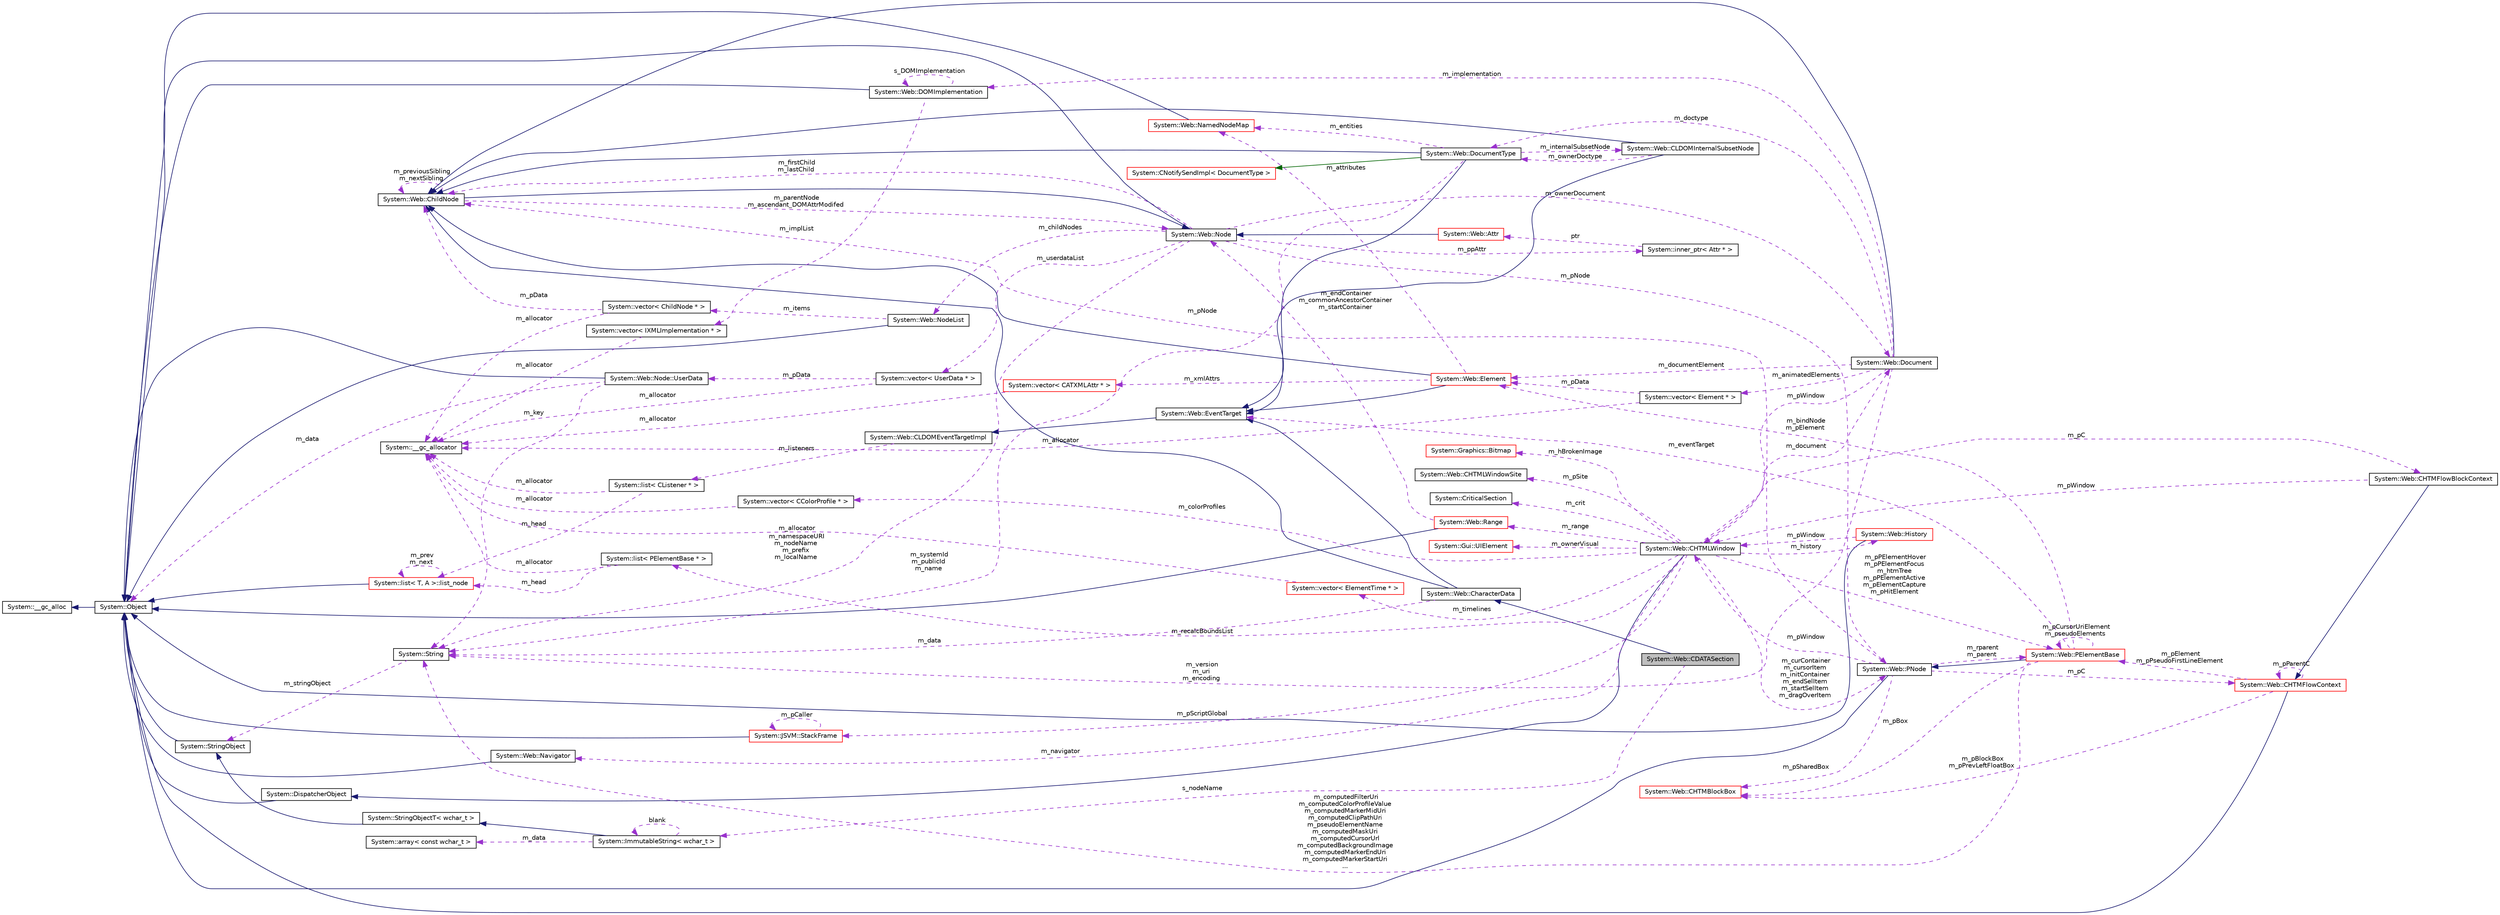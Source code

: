 digraph G
{
  edge [fontname="Helvetica",fontsize="10",labelfontname="Helvetica",labelfontsize="10"];
  node [fontname="Helvetica",fontsize="10",shape=record];
  rankdir="LR";
  Node1 [label="System::Web::CDATASection",height=0.2,width=0.4,color="black", fillcolor="grey75", style="filled" fontcolor="black"];
  Node2 -> Node1 [dir="back",color="midnightblue",fontsize="10",style="solid",fontname="Helvetica"];
  Node2 [label="System::Web::CharacterData",height=0.2,width=0.4,color="black", fillcolor="white", style="filled",URL="$class_system_1_1_web_1_1_character_data.html"];
  Node3 -> Node2 [dir="back",color="midnightblue",fontsize="10",style="solid",fontname="Helvetica"];
  Node3 [label="System::Web::ChildNode",height=0.2,width=0.4,color="black", fillcolor="white", style="filled",URL="$class_system_1_1_web_1_1_child_node.html"];
  Node4 -> Node3 [dir="back",color="midnightblue",fontsize="10",style="solid",fontname="Helvetica"];
  Node4 [label="System::Web::Node",height=0.2,width=0.4,color="black", fillcolor="white", style="filled",URL="$class_system_1_1_web_1_1_node.html"];
  Node5 -> Node4 [dir="back",color="midnightblue",fontsize="10",style="solid",fontname="Helvetica"];
  Node5 [label="System::Object",height=0.2,width=0.4,color="black", fillcolor="white", style="filled",URL="$class_system_1_1_object.html"];
  Node6 -> Node5 [dir="back",color="midnightblue",fontsize="10",style="solid",fontname="Helvetica"];
  Node6 [label="System::__gc_alloc",height=0.2,width=0.4,color="black", fillcolor="white", style="filled",URL="$class_system_1_1____gc__alloc.html"];
  Node7 -> Node4 [dir="back",color="darkorchid3",fontsize="10",style="dashed",label=" m_childNodes" ,fontname="Helvetica"];
  Node7 [label="System::Web::NodeList",height=0.2,width=0.4,color="black", fillcolor="white", style="filled",URL="$class_system_1_1_web_1_1_node_list.html"];
  Node5 -> Node7 [dir="back",color="midnightblue",fontsize="10",style="solid",fontname="Helvetica"];
  Node8 -> Node7 [dir="back",color="darkorchid3",fontsize="10",style="dashed",label=" m_items" ,fontname="Helvetica"];
  Node8 [label="System::vector\< ChildNode * \>",height=0.2,width=0.4,color="black", fillcolor="white", style="filled",URL="$class_system_1_1vector.html"];
  Node9 -> Node8 [dir="back",color="darkorchid3",fontsize="10",style="dashed",label=" m_allocator" ,fontname="Helvetica"];
  Node9 [label="System::__gc_allocator",height=0.2,width=0.4,color="black", fillcolor="white", style="filled",URL="$class_system_1_1____gc__allocator.html"];
  Node3 -> Node8 [dir="back",color="darkorchid3",fontsize="10",style="dashed",label=" m_pData" ,fontname="Helvetica"];
  Node10 -> Node4 [dir="back",color="darkorchid3",fontsize="10",style="dashed",label=" m_ownerDocument" ,fontname="Helvetica"];
  Node10 [label="System::Web::Document",height=0.2,width=0.4,color="black", fillcolor="white", style="filled",URL="$class_system_1_1_web_1_1_document.html"];
  Node3 -> Node10 [dir="back",color="midnightblue",fontsize="10",style="solid",fontname="Helvetica"];
  Node11 -> Node10 [dir="back",color="darkorchid3",fontsize="10",style="dashed",label=" m_implementation" ,fontname="Helvetica"];
  Node11 [label="System::Web::DOMImplementation",height=0.2,width=0.4,color="black", fillcolor="white", style="filled",URL="$class_system_1_1_web_1_1_d_o_m_implementation.html"];
  Node5 -> Node11 [dir="back",color="midnightblue",fontsize="10",style="solid",fontname="Helvetica"];
  Node11 -> Node11 [dir="back",color="darkorchid3",fontsize="10",style="dashed",label=" s_DOMImplementation" ,fontname="Helvetica"];
  Node12 -> Node11 [dir="back",color="darkorchid3",fontsize="10",style="dashed",label=" m_implList" ,fontname="Helvetica"];
  Node12 [label="System::vector\< IXMLImplementation * \>",height=0.2,width=0.4,color="black", fillcolor="white", style="filled",URL="$class_system_1_1vector.html"];
  Node9 -> Node12 [dir="back",color="darkorchid3",fontsize="10",style="dashed",label=" m_allocator" ,fontname="Helvetica"];
  Node13 -> Node10 [dir="back",color="darkorchid3",fontsize="10",style="dashed",label=" m_doctype" ,fontname="Helvetica"];
  Node13 [label="System::Web::DocumentType",height=0.2,width=0.4,color="black", fillcolor="white", style="filled",URL="$class_system_1_1_web_1_1_document_type.html"];
  Node3 -> Node13 [dir="back",color="midnightblue",fontsize="10",style="solid",fontname="Helvetica"];
  Node14 -> Node13 [dir="back",color="midnightblue",fontsize="10",style="solid",fontname="Helvetica"];
  Node14 [label="System::Web::EventTarget",height=0.2,width=0.4,color="black", fillcolor="white", style="filled",URL="$class_system_1_1_web_1_1_event_target.html"];
  Node15 -> Node14 [dir="back",color="midnightblue",fontsize="10",style="solid",fontname="Helvetica"];
  Node15 [label="System::Web::CLDOMEventTargetImpl",height=0.2,width=0.4,color="black", fillcolor="white", style="filled",URL="$class_system_1_1_web_1_1_c_l_d_o_m_event_target_impl.html"];
  Node16 -> Node15 [dir="back",color="darkorchid3",fontsize="10",style="dashed",label=" m_listeners" ,fontname="Helvetica"];
  Node16 [label="System::list\< CListener * \>",height=0.2,width=0.4,color="black", fillcolor="white", style="filled",URL="$class_system_1_1list.html"];
  Node9 -> Node16 [dir="back",color="darkorchid3",fontsize="10",style="dashed",label=" m_allocator" ,fontname="Helvetica"];
  Node17 -> Node16 [dir="back",color="darkorchid3",fontsize="10",style="dashed",label=" m_head" ,fontname="Helvetica"];
  Node17 [label="System::list\< T, A \>::list_node",height=0.2,width=0.4,color="red", fillcolor="white", style="filled",URL="$class_system_1_1list_1_1list__node.html"];
  Node5 -> Node17 [dir="back",color="midnightblue",fontsize="10",style="solid",fontname="Helvetica"];
  Node17 -> Node17 [dir="back",color="darkorchid3",fontsize="10",style="dashed",label=" m_prev\nm_next" ,fontname="Helvetica"];
  Node18 -> Node13 [dir="back",color="darkgreen",fontsize="10",style="solid",fontname="Helvetica"];
  Node18 [label="System::CNotifySendImpl\< DocumentType \>",height=0.2,width=0.4,color="red", fillcolor="white", style="filled",URL="$class_system_1_1_c_notify_send_impl.html"];
  Node19 -> Node13 [dir="back",color="darkorchid3",fontsize="10",style="dashed",label=" m_internalSubsetNode" ,fontname="Helvetica"];
  Node19 [label="System::Web::CLDOMInternalSubsetNode",height=0.2,width=0.4,color="black", fillcolor="white", style="filled",URL="$class_system_1_1_web_1_1_c_l_d_o_m_internal_subset_node.html"];
  Node3 -> Node19 [dir="back",color="midnightblue",fontsize="10",style="solid",fontname="Helvetica"];
  Node14 -> Node19 [dir="back",color="midnightblue",fontsize="10",style="solid",fontname="Helvetica"];
  Node13 -> Node19 [dir="back",color="darkorchid3",fontsize="10",style="dashed",label=" m_ownerDoctype" ,fontname="Helvetica"];
  Node20 -> Node13 [dir="back",color="darkorchid3",fontsize="10",style="dashed",label=" m_entities" ,fontname="Helvetica"];
  Node20 [label="System::Web::NamedNodeMap",height=0.2,width=0.4,color="red", fillcolor="white", style="filled",URL="$class_system_1_1_web_1_1_named_node_map.html"];
  Node5 -> Node20 [dir="back",color="midnightblue",fontsize="10",style="solid",fontname="Helvetica"];
  Node21 -> Node13 [dir="back",color="darkorchid3",fontsize="10",style="dashed",label=" m_systemId\nm_publicId\nm_name" ,fontname="Helvetica"];
  Node21 [label="System::String",height=0.2,width=0.4,color="black", fillcolor="white", style="filled",URL="$class_system_1_1_string.html"];
  Node22 -> Node21 [dir="back",color="darkorchid3",fontsize="10",style="dashed",label=" m_stringObject" ,fontname="Helvetica"];
  Node22 [label="System::StringObject",height=0.2,width=0.4,color="black", fillcolor="white", style="filled",URL="$class_system_1_1_string_object.html"];
  Node5 -> Node22 [dir="back",color="midnightblue",fontsize="10",style="solid",fontname="Helvetica"];
  Node23 -> Node10 [dir="back",color="darkorchid3",fontsize="10",style="dashed",label=" m_animatedElements" ,fontname="Helvetica"];
  Node23 [label="System::vector\< Element * \>",height=0.2,width=0.4,color="black", fillcolor="white", style="filled",URL="$class_system_1_1vector.html"];
  Node9 -> Node23 [dir="back",color="darkorchid3",fontsize="10",style="dashed",label=" m_allocator" ,fontname="Helvetica"];
  Node24 -> Node23 [dir="back",color="darkorchid3",fontsize="10",style="dashed",label=" m_pData" ,fontname="Helvetica"];
  Node24 [label="System::Web::Element",height=0.2,width=0.4,color="red", fillcolor="white", style="filled",URL="$class_system_1_1_web_1_1_element.html"];
  Node3 -> Node24 [dir="back",color="midnightblue",fontsize="10",style="solid",fontname="Helvetica"];
  Node14 -> Node24 [dir="back",color="midnightblue",fontsize="10",style="solid",fontname="Helvetica"];
  Node25 -> Node24 [dir="back",color="darkorchid3",fontsize="10",style="dashed",label=" m_xmlAttrs" ,fontname="Helvetica"];
  Node25 [label="System::vector\< CATXMLAttr * \>",height=0.2,width=0.4,color="red", fillcolor="white", style="filled",URL="$class_system_1_1vector.html"];
  Node9 -> Node25 [dir="back",color="darkorchid3",fontsize="10",style="dashed",label=" m_allocator" ,fontname="Helvetica"];
  Node20 -> Node24 [dir="back",color="darkorchid3",fontsize="10",style="dashed",label=" m_attributes" ,fontname="Helvetica"];
  Node26 -> Node10 [dir="back",color="darkorchid3",fontsize="10",style="dashed",label=" m_pWindow" ,fontname="Helvetica"];
  Node26 [label="System::Web::CHTMLWindow",height=0.2,width=0.4,color="black", fillcolor="white", style="filled",URL="$class_system_1_1_web_1_1_c_h_t_m_l_window.html"];
  Node27 -> Node26 [dir="back",color="midnightblue",fontsize="10",style="solid",fontname="Helvetica"];
  Node27 [label="System::DispatcherObject",height=0.2,width=0.4,color="black", fillcolor="white", style="filled",URL="$class_system_1_1_dispatcher_object.html"];
  Node5 -> Node27 [dir="back",color="midnightblue",fontsize="10",style="solid",fontname="Helvetica"];
  Node28 -> Node26 [dir="back",color="darkorchid3",fontsize="10",style="dashed",label=" m_pSite" ,fontname="Helvetica"];
  Node28 [label="System::Web::CHTMLWindowSite",height=0.2,width=0.4,color="black", fillcolor="white", style="filled",URL="$class_system_1_1_web_1_1_c_h_t_m_l_window_site.html"];
  Node10 -> Node26 [dir="back",color="darkorchid3",fontsize="10",style="dashed",label=" m_document" ,fontname="Helvetica"];
  Node29 -> Node26 [dir="back",color="darkorchid3",fontsize="10",style="dashed",label=" m_crit" ,fontname="Helvetica"];
  Node29 [label="System::CriticalSection",height=0.2,width=0.4,color="black", fillcolor="white", style="filled",URL="$class_system_1_1_critical_section.html"];
  Node30 -> Node26 [dir="back",color="darkorchid3",fontsize="10",style="dashed",label=" m_navigator" ,fontname="Helvetica"];
  Node30 [label="System::Web::Navigator",height=0.2,width=0.4,color="black", fillcolor="white", style="filled",URL="$class_system_1_1_web_1_1_navigator.html"];
  Node5 -> Node30 [dir="back",color="midnightblue",fontsize="10",style="solid",fontname="Helvetica"];
  Node31 -> Node26 [dir="back",color="darkorchid3",fontsize="10",style="dashed",label=" m_history" ,fontname="Helvetica"];
  Node31 [label="System::Web::History",height=0.2,width=0.4,color="red", fillcolor="white", style="filled",URL="$class_system_1_1_web_1_1_history.html"];
  Node5 -> Node31 [dir="back",color="midnightblue",fontsize="10",style="solid",fontname="Helvetica"];
  Node26 -> Node31 [dir="back",color="darkorchid3",fontsize="10",style="dashed",label=" m_pWindow" ,fontname="Helvetica"];
  Node32 -> Node26 [dir="back",color="darkorchid3",fontsize="10",style="dashed",label=" m_ownerVisual" ,fontname="Helvetica"];
  Node32 [label="System::Gui::UIElement",height=0.2,width=0.4,color="red", fillcolor="white", style="filled",URL="$class_system_1_1_gui_1_1_u_i_element.html"];
  Node33 -> Node26 [dir="back",color="darkorchid3",fontsize="10",style="dashed",label=" m_timelines" ,fontname="Helvetica"];
  Node33 [label="System::vector\< ElementTime * \>",height=0.2,width=0.4,color="red", fillcolor="white", style="filled",URL="$class_system_1_1vector.html"];
  Node9 -> Node33 [dir="back",color="darkorchid3",fontsize="10",style="dashed",label=" m_allocator" ,fontname="Helvetica"];
  Node34 -> Node26 [dir="back",color="darkorchid3",fontsize="10",style="dashed",label=" m_pC" ,fontname="Helvetica"];
  Node34 [label="System::Web::CHTMFlowBlockContext",height=0.2,width=0.4,color="black", fillcolor="white", style="filled",URL="$class_system_1_1_web_1_1_c_h_t_m_flow_block_context.html"];
  Node35 -> Node34 [dir="back",color="midnightblue",fontsize="10",style="solid",fontname="Helvetica"];
  Node35 [label="System::Web::CHTMFlowContext",height=0.2,width=0.4,color="red", fillcolor="white", style="filled",URL="$class_system_1_1_web_1_1_c_h_t_m_flow_context.html"];
  Node5 -> Node35 [dir="back",color="midnightblue",fontsize="10",style="solid",fontname="Helvetica"];
  Node36 -> Node35 [dir="back",color="darkorchid3",fontsize="10",style="dashed",label=" m_pElement\nm_pPseudoFirstLineElement" ,fontname="Helvetica"];
  Node36 [label="System::Web::PElementBase",height=0.2,width=0.4,color="red", fillcolor="white", style="filled",URL="$class_system_1_1_web_1_1_p_element_base.html"];
  Node37 -> Node36 [dir="back",color="midnightblue",fontsize="10",style="solid",fontname="Helvetica"];
  Node37 [label="System::Web::PNode",height=0.2,width=0.4,color="black", fillcolor="white", style="filled",URL="$class_system_1_1_web_1_1_p_node.html"];
  Node5 -> Node37 [dir="back",color="midnightblue",fontsize="10",style="solid",fontname="Helvetica"];
  Node26 -> Node37 [dir="back",color="darkorchid3",fontsize="10",style="dashed",label=" m_pWindow" ,fontname="Helvetica"];
  Node36 -> Node37 [dir="back",color="darkorchid3",fontsize="10",style="dashed",label=" m_rparent\nm_parent" ,fontname="Helvetica"];
  Node3 -> Node37 [dir="back",color="darkorchid3",fontsize="10",style="dashed",label=" m_pNode" ,fontname="Helvetica"];
  Node35 -> Node37 [dir="back",color="darkorchid3",fontsize="10",style="dashed",label=" m_pC" ,fontname="Helvetica"];
  Node38 -> Node37 [dir="back",color="darkorchid3",fontsize="10",style="dashed",label=" m_pSharedBox" ,fontname="Helvetica"];
  Node38 [label="System::Web::CHTMBlockBox",height=0.2,width=0.4,color="red", fillcolor="white", style="filled",URL="$class_system_1_1_web_1_1_c_h_t_m_block_box.html"];
  Node14 -> Node36 [dir="back",color="darkorchid3",fontsize="10",style="dashed",label=" m_eventTarget" ,fontname="Helvetica"];
  Node21 -> Node36 [dir="back",color="darkorchid3",fontsize="10",style="dashed",label=" m_computedFilterUri\nm_computedColorProfileValue\nm_computedMarkerMidUri\nm_computedClipPathUri\nm_pseudoElementName\nm_computedMaskUri\nm_computedCursorUrl\nm_computedBackgroundImage\nm_computedMarkerEndUri\nm_computedMarkerStartUri\n..." ,fontname="Helvetica"];
  Node24 -> Node36 [dir="back",color="darkorchid3",fontsize="10",style="dashed",label=" m_bindNode\nm_pElement" ,fontname="Helvetica"];
  Node36 -> Node36 [dir="back",color="darkorchid3",fontsize="10",style="dashed",label=" m_pCursorUriElement\nm_pseudoElements" ,fontname="Helvetica"];
  Node38 -> Node36 [dir="back",color="darkorchid3",fontsize="10",style="dashed",label=" m_pBox" ,fontname="Helvetica"];
  Node35 -> Node35 [dir="back",color="darkorchid3",fontsize="10",style="dashed",label=" m_pParentC" ,fontname="Helvetica"];
  Node38 -> Node35 [dir="back",color="darkorchid3",fontsize="10",style="dashed",label=" m_pBlockBox\nm_pPrevLeftFloatBox" ,fontname="Helvetica"];
  Node26 -> Node34 [dir="back",color="darkorchid3",fontsize="10",style="dashed",label=" m_pWindow" ,fontname="Helvetica"];
  Node39 -> Node26 [dir="back",color="darkorchid3",fontsize="10",style="dashed",label=" m_range" ,fontname="Helvetica"];
  Node39 [label="System::Web::Range",height=0.2,width=0.4,color="red", fillcolor="white", style="filled",URL="$class_system_1_1_web_1_1_range.html"];
  Node5 -> Node39 [dir="back",color="midnightblue",fontsize="10",style="solid",fontname="Helvetica"];
  Node4 -> Node39 [dir="back",color="darkorchid3",fontsize="10",style="dashed",label=" m_endContainer\nm_commonAncestorContainer\nm_startContainer" ,fontname="Helvetica"];
  Node37 -> Node26 [dir="back",color="darkorchid3",fontsize="10",style="dashed",label=" m_curContainer\nm_cursorItem\nm_initContainer\nm_endSelItem\nm_startSelItem\nm_dragOverItem" ,fontname="Helvetica"];
  Node40 -> Node26 [dir="back",color="darkorchid3",fontsize="10",style="dashed",label=" m_hBrokenImage" ,fontname="Helvetica"];
  Node40 [label="System::Graphics::Bitmap",height=0.2,width=0.4,color="red", fillcolor="white", style="filled",URL="$class_system_1_1_graphics_1_1_bitmap.html"];
  Node41 -> Node26 [dir="back",color="darkorchid3",fontsize="10",style="dashed",label=" m_colorProfiles" ,fontname="Helvetica"];
  Node41 [label="System::vector\< CColorProfile * \>",height=0.2,width=0.4,color="black", fillcolor="white", style="filled",URL="$class_system_1_1vector.html"];
  Node9 -> Node41 [dir="back",color="darkorchid3",fontsize="10",style="dashed",label=" m_allocator" ,fontname="Helvetica"];
  Node36 -> Node26 [dir="back",color="darkorchid3",fontsize="10",style="dashed",label=" m_pPElementHover\nm_pPElementFocus\nm_htmTree\nm_pPElementActive\nm_pElementCapture\nm_pHitElement" ,fontname="Helvetica"];
  Node42 -> Node26 [dir="back",color="darkorchid3",fontsize="10",style="dashed",label=" m_pScriptGlobal" ,fontname="Helvetica"];
  Node42 [label="System::JSVM::StackFrame",height=0.2,width=0.4,color="red", fillcolor="white", style="filled",URL="$class_system_1_1_j_s_v_m_1_1_stack_frame.html"];
  Node5 -> Node42 [dir="back",color="midnightblue",fontsize="10",style="solid",fontname="Helvetica"];
  Node42 -> Node42 [dir="back",color="darkorchid3",fontsize="10",style="dashed",label=" m_pCaller" ,fontname="Helvetica"];
  Node43 -> Node26 [dir="back",color="darkorchid3",fontsize="10",style="dashed",label=" m_recalcBoundsList" ,fontname="Helvetica"];
  Node43 [label="System::list\< PElementBase * \>",height=0.2,width=0.4,color="black", fillcolor="white", style="filled",URL="$class_system_1_1list.html"];
  Node9 -> Node43 [dir="back",color="darkorchid3",fontsize="10",style="dashed",label=" m_allocator" ,fontname="Helvetica"];
  Node17 -> Node43 [dir="back",color="darkorchid3",fontsize="10",style="dashed",label=" m_head" ,fontname="Helvetica"];
  Node21 -> Node10 [dir="back",color="darkorchid3",fontsize="10",style="dashed",label=" m_version\nm_uri\nm_encoding" ,fontname="Helvetica"];
  Node24 -> Node10 [dir="back",color="darkorchid3",fontsize="10",style="dashed",label=" m_documentElement" ,fontname="Helvetica"];
  Node21 -> Node4 [dir="back",color="darkorchid3",fontsize="10",style="dashed",label=" m_namespaceURI\nm_nodeName\nm_prefix\nm_localName" ,fontname="Helvetica"];
  Node37 -> Node4 [dir="back",color="darkorchid3",fontsize="10",style="dashed",label=" m_pNode" ,fontname="Helvetica"];
  Node3 -> Node4 [dir="back",color="darkorchid3",fontsize="10",style="dashed",label=" m_firstChild\nm_lastChild" ,fontname="Helvetica"];
  Node44 -> Node4 [dir="back",color="darkorchid3",fontsize="10",style="dashed",label=" m_userdataList" ,fontname="Helvetica"];
  Node44 [label="System::vector\< UserData * \>",height=0.2,width=0.4,color="black", fillcolor="white", style="filled",URL="$class_system_1_1vector.html"];
  Node45 -> Node44 [dir="back",color="darkorchid3",fontsize="10",style="dashed",label=" m_pData" ,fontname="Helvetica"];
  Node45 [label="System::Web::Node::UserData",height=0.2,width=0.4,color="black", fillcolor="white", style="filled",URL="$class_system_1_1_web_1_1_node_1_1_user_data.html"];
  Node5 -> Node45 [dir="back",color="midnightblue",fontsize="10",style="solid",fontname="Helvetica"];
  Node21 -> Node45 [dir="back",color="darkorchid3",fontsize="10",style="dashed",label=" m_key" ,fontname="Helvetica"];
  Node5 -> Node45 [dir="back",color="darkorchid3",fontsize="10",style="dashed",label=" m_data" ,fontname="Helvetica"];
  Node9 -> Node44 [dir="back",color="darkorchid3",fontsize="10",style="dashed",label=" m_allocator" ,fontname="Helvetica"];
  Node46 -> Node4 [dir="back",color="darkorchid3",fontsize="10",style="dashed",label=" m_ppAttr" ,fontname="Helvetica"];
  Node46 [label="System::inner_ptr\< Attr * \>",height=0.2,width=0.4,color="black", fillcolor="white", style="filled",URL="$class_system_1_1inner__ptr.html"];
  Node47 -> Node46 [dir="back",color="darkorchid3",fontsize="10",style="dashed",label=" ptr" ,fontname="Helvetica"];
  Node47 [label="System::Web::Attr",height=0.2,width=0.4,color="red", fillcolor="white", style="filled",URL="$class_system_1_1_web_1_1_attr.html"];
  Node4 -> Node47 [dir="back",color="midnightblue",fontsize="10",style="solid",fontname="Helvetica"];
  Node4 -> Node3 [dir="back",color="darkorchid3",fontsize="10",style="dashed",label=" m_parentNode\nm_ascendant_DOMAttrModifed" ,fontname="Helvetica"];
  Node3 -> Node3 [dir="back",color="darkorchid3",fontsize="10",style="dashed",label=" m_previousSibling\nm_nextSibling" ,fontname="Helvetica"];
  Node14 -> Node2 [dir="back",color="midnightblue",fontsize="10",style="solid",fontname="Helvetica"];
  Node21 -> Node2 [dir="back",color="darkorchid3",fontsize="10",style="dashed",label=" m_data" ,fontname="Helvetica"];
  Node48 -> Node1 [dir="back",color="darkorchid3",fontsize="10",style="dashed",label=" s_nodeName" ,fontname="Helvetica"];
  Node48 [label="System::ImmutableString\< wchar_t \>",height=0.2,width=0.4,color="black", fillcolor="white", style="filled",URL="$class_system_1_1_immutable_string.html"];
  Node49 -> Node48 [dir="back",color="midnightblue",fontsize="10",style="solid",fontname="Helvetica"];
  Node49 [label="System::StringObjectT\< wchar_t \>",height=0.2,width=0.4,color="black", fillcolor="white", style="filled",URL="$class_system_1_1_string_object_t.html"];
  Node22 -> Node49 [dir="back",color="midnightblue",fontsize="10",style="solid",fontname="Helvetica"];
  Node48 -> Node48 [dir="back",color="darkorchid3",fontsize="10",style="dashed",label=" blank" ,fontname="Helvetica"];
  Node50 -> Node48 [dir="back",color="darkorchid3",fontsize="10",style="dashed",label=" m_data" ,fontname="Helvetica"];
  Node50 [label="System::array\< const wchar_t \>",height=0.2,width=0.4,color="black", fillcolor="white", style="filled",URL="$class_system_1_1array.html"];
}
